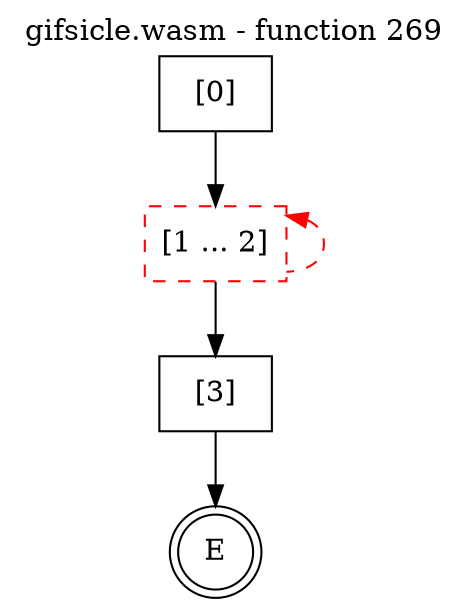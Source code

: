 digraph finite_state_machine {
    label = "gifsicle.wasm - function 269"
    labelloc =  t
    labelfontsize = 16
    labelfontcolor = black
    labelfontname = "Helvetica"
    node [shape = doublecircle]; E ;
    node [shape = box];
    node [shape=box, color=black, style=solid] 0[label="[0]"]
    node [shape=box, color=red, style=dashed] 1[label="[1 ... 2]"]
    node [shape=box, color=black, style=solid] 3[label="[3]"]
    0 -> 1;
    1 -> 3;
    1 -> 1[style="dashed" color="red" dir=back];
    3 -> E;
}
